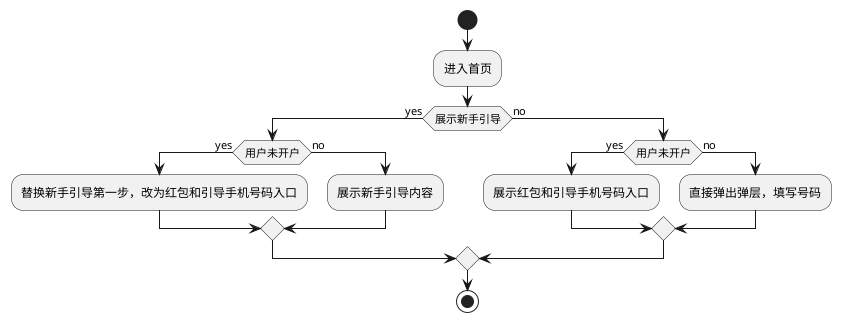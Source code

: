 @startuml update user mobile
start
:进入首页;
if (展示新手引导) then (yes)
  if (用户未开户) then (yes)
    :替换新手引导第一步，改为红包和引导手机号码入口;
  else (no)
    :展示新手引导内容;
  endif
else (no)
  if (用户未开户) then (yes)
    :展示红包和引导手机号码入口;
  else (no)
    :直接弹出弹层，填写号码;
  endif
endif
stop
@enduml

